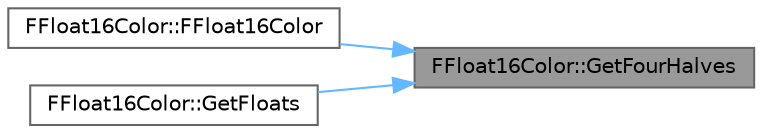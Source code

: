 digraph "FFloat16Color::GetFourHalves"
{
 // INTERACTIVE_SVG=YES
 // LATEX_PDF_SIZE
  bgcolor="transparent";
  edge [fontname=Helvetica,fontsize=10,labelfontname=Helvetica,labelfontsize=10];
  node [fontname=Helvetica,fontsize=10,shape=box,height=0.2,width=0.4];
  rankdir="RL";
  Node1 [id="Node000001",label="FFloat16Color::GetFourHalves",height=0.2,width=0.4,color="gray40", fillcolor="grey60", style="filled", fontcolor="black",tooltip=" "];
  Node1 -> Node2 [id="edge1_Node000001_Node000002",dir="back",color="steelblue1",style="solid",tooltip=" "];
  Node2 [id="Node000002",label="FFloat16Color::FFloat16Color",height=0.2,width=0.4,color="grey40", fillcolor="white", style="filled",URL="$db/dd4/classFFloat16Color.html#aceb152e99e158eef76c052806709a0ca",tooltip="Constructor from a linear color."];
  Node1 -> Node3 [id="edge2_Node000001_Node000003",dir="back",color="steelblue1",style="solid",tooltip=" "];
  Node3 [id="Node000003",label="FFloat16Color::GetFloats",height=0.2,width=0.4,color="grey40", fillcolor="white", style="filled",URL="$db/dd4/classFFloat16Color.html#ac1930585d55eed9d8b43339f5726c67a",tooltip=" "];
}
